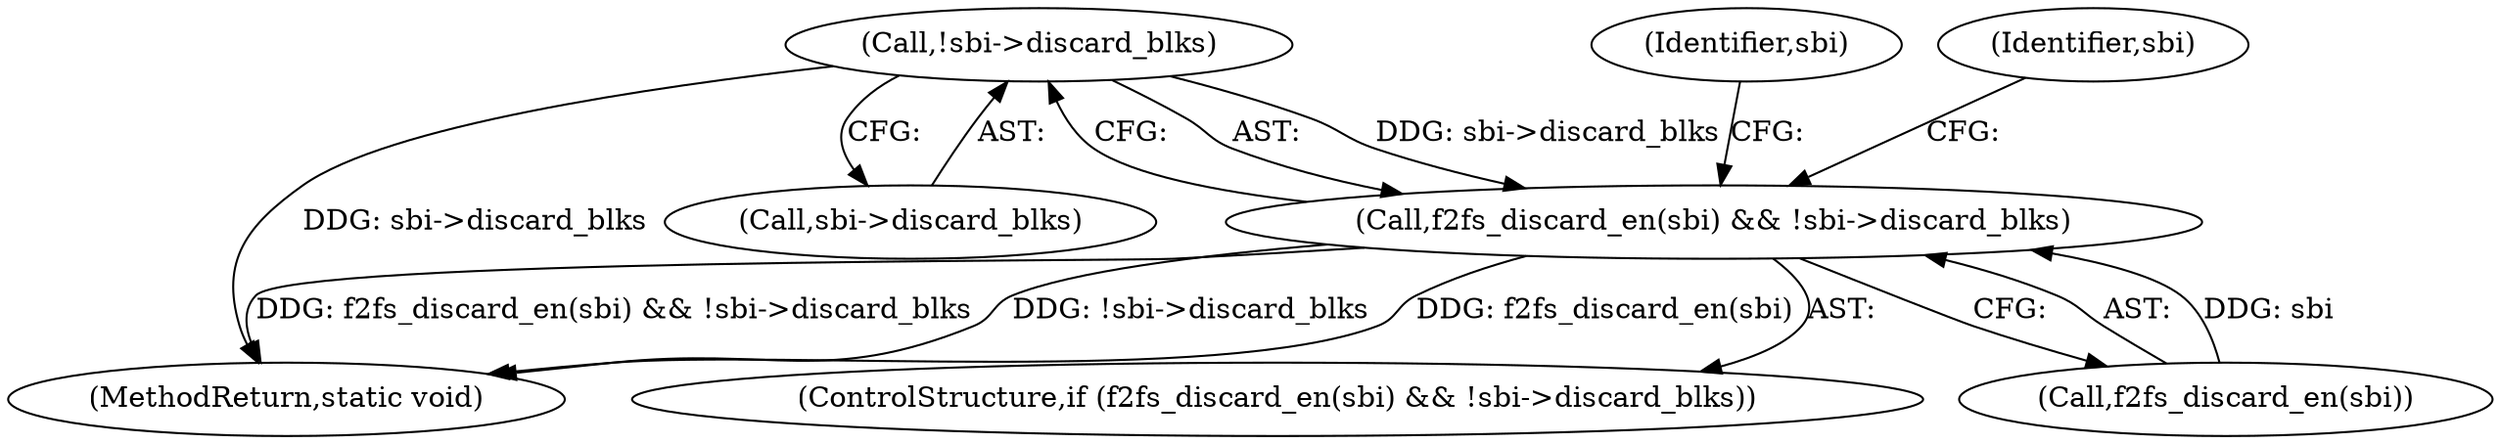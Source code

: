 digraph "0_linux_638164a2718f337ea224b747cf5977ef143166a4_1@pointer" {
"1000144" [label="(Call,!sbi->discard_blks)"];
"1000141" [label="(Call,f2fs_discard_en(sbi) && !sbi->discard_blks)"];
"1000243" [label="(MethodReturn,static void)"];
"1000141" [label="(Call,f2fs_discard_en(sbi) && !sbi->discard_blks)"];
"1000155" [label="(Identifier,sbi)"];
"1000140" [label="(ControlStructure,if (f2fs_discard_en(sbi) && !sbi->discard_blks))"];
"1000142" [label="(Call,f2fs_discard_en(sbi))"];
"1000145" [label="(Call,sbi->discard_blks)"];
"1000151" [label="(Identifier,sbi)"];
"1000144" [label="(Call,!sbi->discard_blks)"];
"1000144" -> "1000141"  [label="AST: "];
"1000144" -> "1000145"  [label="CFG: "];
"1000145" -> "1000144"  [label="AST: "];
"1000141" -> "1000144"  [label="CFG: "];
"1000144" -> "1000243"  [label="DDG: sbi->discard_blks"];
"1000144" -> "1000141"  [label="DDG: sbi->discard_blks"];
"1000141" -> "1000140"  [label="AST: "];
"1000141" -> "1000142"  [label="CFG: "];
"1000142" -> "1000141"  [label="AST: "];
"1000151" -> "1000141"  [label="CFG: "];
"1000155" -> "1000141"  [label="CFG: "];
"1000141" -> "1000243"  [label="DDG: f2fs_discard_en(sbi)"];
"1000141" -> "1000243"  [label="DDG: f2fs_discard_en(sbi) && !sbi->discard_blks"];
"1000141" -> "1000243"  [label="DDG: !sbi->discard_blks"];
"1000142" -> "1000141"  [label="DDG: sbi"];
}
